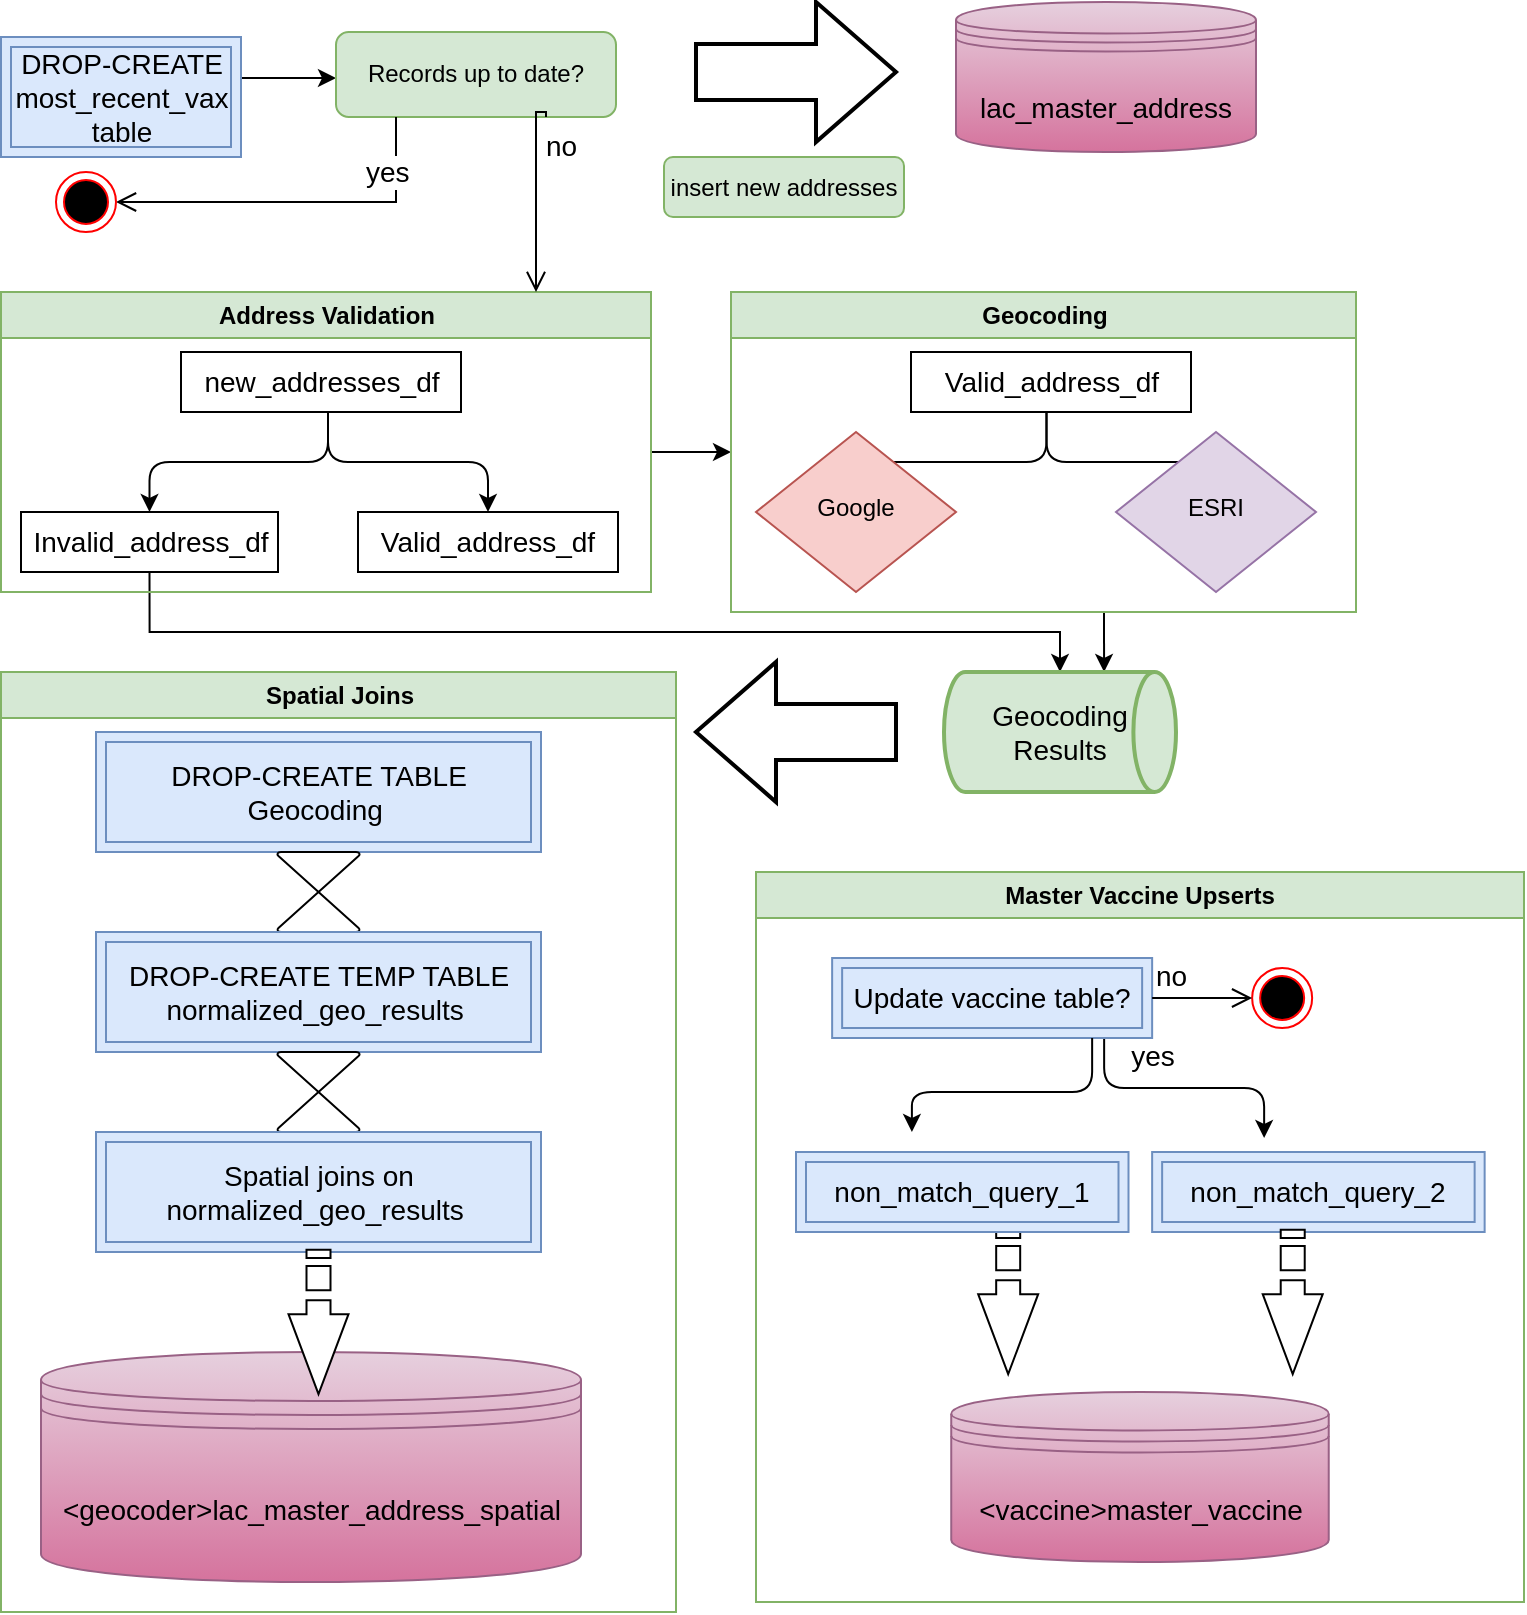 <mxfile version="20.8.11" type="github">
  <diagram id="C5RBs43oDa-KdzZeNtuy" name="Page-1">
    <mxGraphModel dx="632" dy="207" grid="1" gridSize="10" guides="1" tooltips="1" connect="1" arrows="1" fold="1" page="1" pageScale="1" pageWidth="827" pageHeight="1169" math="0" shadow="0">
      <root>
        <mxCell id="WIyWlLk6GJQsqaUBKTNV-0" />
        <mxCell id="WIyWlLk6GJQsqaUBKTNV-1" parent="WIyWlLk6GJQsqaUBKTNV-0" />
        <mxCell id="E9w0ZndzLkP_HaStfv7O-5" value="insert new addresses" style="rounded=1;whiteSpace=wrap;html=1;fontSize=12;glass=0;strokeWidth=1;shadow=0;fillColor=#d5e8d4;strokeColor=#82b366;" parent="WIyWlLk6GJQsqaUBKTNV-1" vertex="1">
          <mxGeometry x="354" y="82.5" width="120" height="30" as="geometry" />
        </mxCell>
        <mxCell id="W29NnXGGYYmJcmvvzEcG-0" value="&lt;font style=&quot;font-size: 14px;&quot;&gt;lac_master_address&lt;/font&gt;" style="shape=datastore;whiteSpace=wrap;html=1;fontSize=18;fontSize=20;fillColor=#e6d0de;gradientColor=#d5739d;strokeColor=#996185;" parent="WIyWlLk6GJQsqaUBKTNV-1" vertex="1">
          <mxGeometry x="500" y="5" width="150" height="75" as="geometry" />
        </mxCell>
        <mxCell id="W29NnXGGYYmJcmvvzEcG-126" value="" style="edgeStyle=orthogonalEdgeStyle;rounded=0;orthogonalLoop=1;jettySize=auto;html=1;fontSize=14;exitX=0.5;exitY=1;exitDx=0;exitDy=0;" parent="WIyWlLk6GJQsqaUBKTNV-1" source="W29NnXGGYYmJcmvvzEcG-40" target="W29NnXGGYYmJcmvvzEcG-122" edge="1">
          <mxGeometry relative="1" as="geometry">
            <mxPoint x="540" y="330" as="targetPoint" />
            <Array as="points">
              <mxPoint x="97" y="320" />
              <mxPoint x="552" y="320" />
            </Array>
          </mxGeometry>
        </mxCell>
        <mxCell id="W29NnXGGYYmJcmvvzEcG-141" value="" style="edgeStyle=orthogonalEdgeStyle;rounded=0;orthogonalLoop=1;jettySize=auto;html=1;fontSize=14;entryX=0;entryY=0.5;entryDx=0;entryDy=0;" parent="WIyWlLk6GJQsqaUBKTNV-1" source="W29NnXGGYYmJcmvvzEcG-24" target="W29NnXGGYYmJcmvvzEcG-67" edge="1">
          <mxGeometry relative="1" as="geometry">
            <Array as="points">
              <mxPoint x="360" y="230" />
              <mxPoint x="360" y="230" />
            </Array>
          </mxGeometry>
        </mxCell>
        <mxCell id="W29NnXGGYYmJcmvvzEcG-24" value="Address Validation" style="horizontal=1;whiteSpace=wrap;html=1;fontSize=12;glass=0;strokeWidth=1;shadow=0;fillColor=#d5e8d4;strokeColor=#82b366;childLayout=treeLayout;swimlane;" parent="WIyWlLk6GJQsqaUBKTNV-1" vertex="1">
          <mxGeometry x="22.5" y="150" width="325" height="150" as="geometry" />
        </mxCell>
        <mxCell id="W29NnXGGYYmJcmvvzEcG-52" value="new_addresses_df" style="whiteSpace=wrap;html=1;fontSize=14;" parent="W29NnXGGYYmJcmvvzEcG-24" vertex="1">
          <mxGeometry x="90" y="30" width="140" height="30" as="geometry" />
        </mxCell>
        <mxCell id="W29NnXGGYYmJcmvvzEcG-40" value="Invalid_address_df" style="whiteSpace=wrap;html=1;fontSize=14;" parent="W29NnXGGYYmJcmvvzEcG-24" vertex="1">
          <mxGeometry x="10" y="110" width="128.5" height="30" as="geometry" />
        </mxCell>
        <mxCell id="W29NnXGGYYmJcmvvzEcG-41" value="" style="edgeStyle=elbowEdgeStyle;elbow=vertical;html=1;rounded=1;curved=0;sourcePerimeterSpacing=0;targetPerimeterSpacing=0;startSize=6;endSize=6;fontSize=14;" parent="W29NnXGGYYmJcmvvzEcG-24" target="W29NnXGGYYmJcmvvzEcG-40" edge="1">
          <mxGeometry relative="1" as="geometry">
            <mxPoint x="163.5" y="60" as="sourcePoint" />
          </mxGeometry>
        </mxCell>
        <mxCell id="W29NnXGGYYmJcmvvzEcG-39" value="" style="edgeStyle=elbowEdgeStyle;elbow=vertical;html=1;rounded=1;curved=0;sourcePerimeterSpacing=0;targetPerimeterSpacing=0;startSize=6;endSize=6;fontSize=14;" parent="W29NnXGGYYmJcmvvzEcG-24" target="W29NnXGGYYmJcmvvzEcG-38" edge="1">
          <mxGeometry relative="1" as="geometry">
            <mxPoint x="163.5" y="60" as="sourcePoint" />
          </mxGeometry>
        </mxCell>
        <mxCell id="W29NnXGGYYmJcmvvzEcG-38" value="Valid_address_df" style="whiteSpace=wrap;html=1;fontSize=14;" parent="W29NnXGGYYmJcmvvzEcG-24" vertex="1">
          <mxGeometry x="178.5" y="110" width="130" height="30" as="geometry" />
        </mxCell>
        <mxCell id="NmtSDBNtCY8pfdK0OWGW-3" value="" style="edgeStyle=orthogonalEdgeStyle;rounded=0;orthogonalLoop=1;jettySize=auto;html=1;" edge="1" parent="WIyWlLk6GJQsqaUBKTNV-1" source="W29NnXGGYYmJcmvvzEcG-58" target="W29NnXGGYYmJcmvvzEcG-191">
          <mxGeometry relative="1" as="geometry">
            <Array as="points">
              <mxPoint x="160" y="43" />
              <mxPoint x="160" y="43" />
            </Array>
          </mxGeometry>
        </mxCell>
        <mxCell id="W29NnXGGYYmJcmvvzEcG-58" value="DROP-CREATE most_recent_vax table" style="shape=ext;margin=3;double=1;whiteSpace=wrap;html=1;align=center;fontSize=14;fillColor=#dae8fc;strokeColor=#6c8ebf;" parent="WIyWlLk6GJQsqaUBKTNV-1" vertex="1">
          <mxGeometry x="22.5" y="22.5" width="120" height="60" as="geometry" />
        </mxCell>
        <mxCell id="W29NnXGGYYmJcmvvzEcG-138" value="" style="edgeStyle=orthogonalEdgeStyle;rounded=0;orthogonalLoop=1;jettySize=auto;html=1;fontSize=14;entryX=0.69;entryY=0;entryDx=0;entryDy=0;entryPerimeter=0;" parent="WIyWlLk6GJQsqaUBKTNV-1" target="W29NnXGGYYmJcmvvzEcG-122" edge="1">
          <mxGeometry relative="1" as="geometry">
            <mxPoint x="574" y="310" as="sourcePoint" />
            <mxPoint x="876.25" y="230" as="targetPoint" />
          </mxGeometry>
        </mxCell>
        <mxCell id="W29NnXGGYYmJcmvvzEcG-67" value="Geocoding" style="horizontal=1;whiteSpace=wrap;html=1;fontSize=12;glass=0;strokeWidth=1;shadow=0;fillColor=#d5e8d4;strokeColor=#82b366;childLayout=treeLayout;swimlane;" parent="WIyWlLk6GJQsqaUBKTNV-1" vertex="1">
          <mxGeometry x="387.5" y="150" width="312.5" height="160" as="geometry" />
        </mxCell>
        <mxCell id="W29NnXGGYYmJcmvvzEcG-68" value="Valid_address_df" style="whiteSpace=wrap;html=1;fontSize=14;" parent="W29NnXGGYYmJcmvvzEcG-67" vertex="1">
          <mxGeometry x="90" y="30" width="140" height="30" as="geometry" />
        </mxCell>
        <mxCell id="W29NnXGGYYmJcmvvzEcG-70" value="" style="edgeStyle=elbowEdgeStyle;elbow=vertical;html=1;rounded=1;curved=0;targetPerimeterSpacing=0;startSize=6;endSize=6;fontSize=14;startArrow=none;" parent="W29NnXGGYYmJcmvvzEcG-67" source="WIyWlLk6GJQsqaUBKTNV-6" edge="1">
          <mxGeometry relative="1" as="geometry">
            <mxPoint x="163.5" y="60" as="sourcePoint" />
            <mxPoint x="74.25" y="110" as="targetPoint" />
          </mxGeometry>
        </mxCell>
        <mxCell id="W29NnXGGYYmJcmvvzEcG-71" value="" style="edgeStyle=elbowEdgeStyle;elbow=vertical;html=1;rounded=1;curved=0;targetPerimeterSpacing=0;startSize=6;endSize=6;fontSize=14;startArrow=none;" parent="W29NnXGGYYmJcmvvzEcG-67" source="4Sw3aIR59aRq2CPispGW-0" edge="1">
          <mxGeometry relative="1" as="geometry">
            <mxPoint x="163.5" y="60" as="sourcePoint" />
            <mxPoint x="243.5" y="110" as="targetPoint" />
          </mxGeometry>
        </mxCell>
        <mxCell id="W29NnXGGYYmJcmvvzEcG-84" value="" style="edgeStyle=elbowEdgeStyle;elbow=vertical;html=1;rounded=1;curved=0;sourcePerimeterSpacing=0;targetPerimeterSpacing=0;startSize=6;endSize=6;fontSize=14;" parent="W29NnXGGYYmJcmvvzEcG-67" edge="1">
          <mxGeometry relative="1" as="geometry">
            <mxPoint x="157.75" y="60" as="sourcePoint" />
            <mxPoint x="237.75" y="110" as="targetPoint" />
          </mxGeometry>
        </mxCell>
        <mxCell id="W29NnXGGYYmJcmvvzEcG-83" value="" style="edgeStyle=elbowEdgeStyle;elbow=vertical;html=1;rounded=1;curved=0;sourcePerimeterSpacing=0;targetPerimeterSpacing=0;startSize=6;endSize=6;fontSize=14;" parent="W29NnXGGYYmJcmvvzEcG-67" edge="1">
          <mxGeometry relative="1" as="geometry">
            <mxPoint x="157.75" y="60" as="sourcePoint" />
            <mxPoint x="68.5" y="110" as="targetPoint" />
          </mxGeometry>
        </mxCell>
        <mxCell id="4Sw3aIR59aRq2CPispGW-0" value="ESRI" style="rhombus;whiteSpace=wrap;html=1;shadow=0;fontFamily=Helvetica;fontSize=12;align=center;strokeWidth=1;spacing=6;spacingTop=-4;fillColor=#e1d5e7;strokeColor=#9673a6;" parent="W29NnXGGYYmJcmvvzEcG-67" vertex="1">
          <mxGeometry x="192.5" y="70" width="100" height="80" as="geometry" />
        </mxCell>
        <mxCell id="WIyWlLk6GJQsqaUBKTNV-6" value="Google" style="rhombus;whiteSpace=wrap;html=1;shadow=0;fontFamily=Helvetica;fontSize=12;align=center;strokeWidth=1;spacing=6;spacingTop=-4;fillColor=#f8cecc;strokeColor=#b85450;" parent="W29NnXGGYYmJcmvvzEcG-67" vertex="1">
          <mxGeometry x="12.5" y="70" width="100" height="80" as="geometry" />
        </mxCell>
        <mxCell id="W29NnXGGYYmJcmvvzEcG-122" value="Geocoding Results" style="strokeWidth=2;html=1;shape=mxgraph.flowchart.direct_data;whiteSpace=wrap;fontSize=14;fillColor=#d5e8d4;strokeColor=#82b366;" parent="WIyWlLk6GJQsqaUBKTNV-1" vertex="1">
          <mxGeometry x="494" y="340" width="116" height="60" as="geometry" />
        </mxCell>
        <mxCell id="W29NnXGGYYmJcmvvzEcG-129" value="" style="verticalLabelPosition=bottom;verticalAlign=top;html=1;strokeWidth=2;shape=mxgraph.arrows2.arrow;dy=0.6;dx=40;notch=0;fontSize=14;rotation=-180;" parent="WIyWlLk6GJQsqaUBKTNV-1" vertex="1">
          <mxGeometry x="370" y="335" width="100" height="70" as="geometry" />
        </mxCell>
        <mxCell id="W29NnXGGYYmJcmvvzEcG-131" value="Spatial Joins" style="horizontal=1;whiteSpace=wrap;html=1;fontSize=12;glass=0;strokeWidth=1;shadow=0;fillColor=#d5e8d4;strokeColor=#82b366;childLayout=treeLayout;swimlane;" parent="WIyWlLk6GJQsqaUBKTNV-1" vertex="1">
          <mxGeometry x="22.5" y="340" width="337.5" height="470" as="geometry" />
        </mxCell>
        <mxCell id="W29NnXGGYYmJcmvvzEcG-57" value="DROP-CREATE TABLE&lt;br&gt;Geocoding&amp;nbsp;" style="shape=ext;margin=3;double=1;whiteSpace=wrap;html=1;align=center;fontSize=14;fillColor=#dae8fc;strokeColor=#6c8ebf;" parent="W29NnXGGYYmJcmvvzEcG-131" vertex="1">
          <mxGeometry x="47.5" y="30" width="222.5" height="60" as="geometry" />
        </mxCell>
        <mxCell id="W29NnXGGYYmJcmvvzEcG-130" value="&lt;font style=&quot;font-size: 14px;&quot;&gt;&amp;lt;geocoder&amp;gt;lac_master_address_spatial&lt;/font&gt;" style="shape=datastore;whiteSpace=wrap;html=1;fontSize=18;fontSize=20;fillColor=#e6d0de;gradientColor=#d5739d;strokeColor=#996185;" parent="W29NnXGGYYmJcmvvzEcG-131" vertex="1">
          <mxGeometry x="20" y="340" width="270" height="115" as="geometry" />
        </mxCell>
        <mxCell id="W29NnXGGYYmJcmvvzEcG-143" value="" style="verticalLabelPosition=bottom;verticalAlign=top;html=1;shape=mxgraph.flowchart.collate;fontSize=14;" parent="W29NnXGGYYmJcmvvzEcG-131" vertex="1">
          <mxGeometry x="138.13" y="90" width="41.25" height="40" as="geometry" />
        </mxCell>
        <mxCell id="W29NnXGGYYmJcmvvzEcG-144" value="DROP-CREATE TEMP TABLE&lt;br&gt;normalized_geo_results&amp;nbsp;" style="shape=ext;margin=3;double=1;whiteSpace=wrap;html=1;align=center;fontSize=14;fillColor=#dae8fc;strokeColor=#6c8ebf;" parent="W29NnXGGYYmJcmvvzEcG-131" vertex="1">
          <mxGeometry x="47.5" y="130" width="222.5" height="60" as="geometry" />
        </mxCell>
        <mxCell id="W29NnXGGYYmJcmvvzEcG-145" value="" style="verticalLabelPosition=bottom;verticalAlign=top;html=1;shape=mxgraph.flowchart.collate;fontSize=14;" parent="W29NnXGGYYmJcmvvzEcG-131" vertex="1">
          <mxGeometry x="138.13" y="190" width="41.25" height="40" as="geometry" />
        </mxCell>
        <mxCell id="W29NnXGGYYmJcmvvzEcG-146" value="Spatial joins on normalized_geo_results&amp;nbsp;" style="shape=ext;margin=3;double=1;whiteSpace=wrap;html=1;align=center;fontSize=14;fillColor=#dae8fc;strokeColor=#6c8ebf;" parent="W29NnXGGYYmJcmvvzEcG-131" vertex="1">
          <mxGeometry x="47.5" y="230" width="222.5" height="60" as="geometry" />
        </mxCell>
        <mxCell id="W29NnXGGYYmJcmvvzEcG-148" value="" style="html=1;shadow=0;dashed=0;align=center;verticalAlign=middle;shape=mxgraph.arrows2.stripedArrow;dy=0.6;dx=40;notch=25.24;fontSize=14;rotation=90;" parent="W29NnXGGYYmJcmvvzEcG-131" vertex="1">
          <mxGeometry x="122.66" y="310" width="72.18" height="30" as="geometry" />
        </mxCell>
        <mxCell id="W29NnXGGYYmJcmvvzEcG-142" value="" style="verticalLabelPosition=bottom;verticalAlign=top;html=1;strokeWidth=2;shape=mxgraph.arrows2.arrow;dy=0.6;dx=40;notch=0;fontSize=14;rotation=0;" parent="WIyWlLk6GJQsqaUBKTNV-1" vertex="1">
          <mxGeometry x="370" y="5" width="100" height="70" as="geometry" />
        </mxCell>
        <mxCell id="W29NnXGGYYmJcmvvzEcG-158" value="Master Vaccine Upserts" style="horizontal=1;whiteSpace=wrap;html=1;fontSize=12;glass=0;strokeWidth=1;shadow=0;fillColor=#d5e8d4;strokeColor=#82b366;childLayout=treeLayout;swimlane;" parent="WIyWlLk6GJQsqaUBKTNV-1" vertex="1">
          <mxGeometry x="400" y="440" width="384" height="365" as="geometry" />
        </mxCell>
        <mxCell id="W29NnXGGYYmJcmvvzEcG-165" value="" style="html=1;shadow=0;dashed=0;align=center;verticalAlign=middle;shape=mxgraph.arrows2.stripedArrow;dy=0.6;dx=40;notch=25.24;fontSize=14;rotation=90;" parent="W29NnXGGYYmJcmvvzEcG-158" vertex="1">
          <mxGeometry x="90.0" y="200" width="72.18" height="30" as="geometry" />
        </mxCell>
        <mxCell id="W29NnXGGYYmJcmvvzEcG-166" value="&lt;font style=&quot;font-size: 14px;&quot;&gt;&amp;lt;vaccine&amp;gt;master_vaccine&lt;/font&gt;" style="shape=datastore;whiteSpace=wrap;html=1;fontSize=18;fontSize=20;fillColor=#e6d0de;gradientColor=#d5739d;strokeColor=#996185;" parent="W29NnXGGYYmJcmvvzEcG-158" vertex="1">
          <mxGeometry x="97.62" y="260" width="188.75" height="85" as="geometry" />
        </mxCell>
        <mxCell id="W29NnXGGYYmJcmvvzEcG-167" value="" style="ellipse;html=1;shape=endState;fillColor=#000000;strokeColor=#ff0000;fontSize=14;" parent="W29NnXGGYYmJcmvvzEcG-158" vertex="1">
          <mxGeometry x="248.07" y="48" width="30" height="30" as="geometry" />
        </mxCell>
        <mxCell id="W29NnXGGYYmJcmvvzEcG-175" value="non_match_query_1" style="shape=ext;margin=3;double=1;whiteSpace=wrap;html=1;align=center;fontSize=14;fillColor=#dae8fc;strokeColor=#6c8ebf;" parent="W29NnXGGYYmJcmvvzEcG-158" vertex="1">
          <mxGeometry x="20" y="140" width="166.25" height="40" as="geometry" />
        </mxCell>
        <mxCell id="W29NnXGGYYmJcmvvzEcG-179" value="non_match_query_2" style="shape=ext;margin=3;double=1;whiteSpace=wrap;html=1;align=center;fontSize=14;fillColor=#dae8fc;strokeColor=#6c8ebf;" parent="W29NnXGGYYmJcmvvzEcG-158" vertex="1">
          <mxGeometry x="198.07" y="140" width="166.25" height="40" as="geometry" />
        </mxCell>
        <mxCell id="W29NnXGGYYmJcmvvzEcG-185" value="" style="edgeStyle=elbowEdgeStyle;elbow=vertical;html=1;rounded=1;curved=0;sourcePerimeterSpacing=0;targetPerimeterSpacing=0;startSize=6;endSize=6;fontSize=14;" parent="W29NnXGGYYmJcmvvzEcG-158" edge="1">
          <mxGeometry relative="1" as="geometry">
            <mxPoint x="174.07" y="83" as="sourcePoint" />
            <mxPoint x="254.07" y="133" as="targetPoint" />
          </mxGeometry>
        </mxCell>
        <mxCell id="W29NnXGGYYmJcmvvzEcG-187" value="" style="html=1;shadow=0;dashed=0;align=center;verticalAlign=middle;shape=mxgraph.arrows2.stripedArrow;dy=0.6;dx=40;notch=25.24;fontSize=14;rotation=90;" parent="W29NnXGGYYmJcmvvzEcG-158" vertex="1">
          <mxGeometry x="232.27" y="200" width="72.18" height="30" as="geometry" />
        </mxCell>
        <mxCell id="W29NnXGGYYmJcmvvzEcG-197" value="Update vaccine table?" style="shape=ext;margin=3;double=1;whiteSpace=wrap;html=1;align=center;fontSize=14;fillColor=#dae8fc;strokeColor=#6c8ebf;" parent="W29NnXGGYYmJcmvvzEcG-158" vertex="1">
          <mxGeometry x="38.07" y="43" width="160" height="40" as="geometry" />
        </mxCell>
        <mxCell id="W29NnXGGYYmJcmvvzEcG-198" value="no" style="edgeStyle=orthogonalEdgeStyle;html=1;align=left;verticalAlign=bottom;endArrow=open;endSize=8;rounded=0;fontSize=14;entryX=0;entryY=0.5;entryDx=0;entryDy=0;" parent="W29NnXGGYYmJcmvvzEcG-158" source="W29NnXGGYYmJcmvvzEcG-197" target="W29NnXGGYYmJcmvvzEcG-167" edge="1">
          <mxGeometry x="-1" relative="1" as="geometry">
            <mxPoint x="218.07" y="63" as="targetPoint" />
          </mxGeometry>
        </mxCell>
        <mxCell id="W29NnXGGYYmJcmvvzEcG-199" value="yes" style="edgeStyle=elbowEdgeStyle;elbow=vertical;html=1;rounded=1;curved=0;sourcePerimeterSpacing=0;targetPerimeterSpacing=0;startSize=6;endSize=6;fontSize=14;" parent="W29NnXGGYYmJcmvvzEcG-158" source="W29NnXGGYYmJcmvvzEcG-197" edge="1">
          <mxGeometry x="-0.873" y="30" relative="1" as="geometry">
            <mxPoint x="77.95" y="130" as="targetPoint" />
            <Array as="points">
              <mxPoint x="168.07" y="110" />
              <mxPoint x="128.07" y="120" />
              <mxPoint x="118.07" y="130" />
            </Array>
            <mxPoint as="offset" />
          </mxGeometry>
        </mxCell>
        <mxCell id="NmtSDBNtCY8pfdK0OWGW-4" style="edgeStyle=orthogonalEdgeStyle;rounded=0;orthogonalLoop=1;jettySize=auto;html=1;exitX=0.75;exitY=1;exitDx=0;exitDy=0;" edge="1" parent="WIyWlLk6GJQsqaUBKTNV-1" source="W29NnXGGYYmJcmvvzEcG-191">
          <mxGeometry relative="1" as="geometry">
            <mxPoint x="295" y="63" as="targetPoint" />
          </mxGeometry>
        </mxCell>
        <mxCell id="W29NnXGGYYmJcmvvzEcG-191" value="Records up to date?" style="rounded=1;whiteSpace=wrap;html=1;fontSize=12;glass=0;strokeWidth=1;shadow=0;fillColor=#d5e8d4;strokeColor=#82b366;" parent="WIyWlLk6GJQsqaUBKTNV-1" vertex="1">
          <mxGeometry x="190" y="20" width="140" height="42.5" as="geometry" />
        </mxCell>
        <mxCell id="W29NnXGGYYmJcmvvzEcG-192" value="no" style="edgeStyle=orthogonalEdgeStyle;html=1;align=left;verticalAlign=bottom;endArrow=open;endSize=8;rounded=0;fontSize=14;exitX=0.75;exitY=1;exitDx=0;exitDy=0;" parent="WIyWlLk6GJQsqaUBKTNV-1" source="W29NnXGGYYmJcmvvzEcG-191" edge="1" target="W29NnXGGYYmJcmvvzEcG-24">
          <mxGeometry x="-0.268" y="3" relative="1" as="geometry">
            <mxPoint x="290" y="100" as="targetPoint" />
            <mxPoint x="240" y="60" as="sourcePoint" />
            <Array as="points">
              <mxPoint x="295" y="60" />
              <mxPoint x="290" y="60" />
            </Array>
            <mxPoint as="offset" />
          </mxGeometry>
        </mxCell>
        <mxCell id="W29NnXGGYYmJcmvvzEcG-193" value="yes" style="edgeStyle=orthogonalEdgeStyle;html=1;align=left;verticalAlign=top;endArrow=open;endSize=8;rounded=0;fontSize=14;entryX=1;entryY=0.5;entryDx=0;entryDy=0;" parent="WIyWlLk6GJQsqaUBKTNV-1" source="W29NnXGGYYmJcmvvzEcG-191" edge="1" target="W29NnXGGYYmJcmvvzEcG-200">
          <mxGeometry x="-0.349" y="-30" relative="1" as="geometry">
            <mxPoint x="90" y="110" as="targetPoint" />
            <Array as="points">
              <mxPoint x="220" y="105" />
            </Array>
            <mxPoint as="offset" />
          </mxGeometry>
        </mxCell>
        <mxCell id="W29NnXGGYYmJcmvvzEcG-200" value="" style="ellipse;html=1;shape=endState;fillColor=#000000;strokeColor=#ff0000;fontSize=14;" parent="WIyWlLk6GJQsqaUBKTNV-1" vertex="1">
          <mxGeometry x="50.0" y="90" width="30" height="30" as="geometry" />
        </mxCell>
      </root>
    </mxGraphModel>
  </diagram>
</mxfile>
